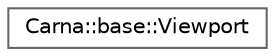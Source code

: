 digraph "Graphical Class Hierarchy"
{
 // LATEX_PDF_SIZE
  bgcolor="transparent";
  edge [fontname=Helvetica,fontsize=10,labelfontname=Helvetica,labelfontsize=10];
  node [fontname=Helvetica,fontsize=10,shape=box,height=0.2,width=0.4];
  rankdir="LR";
  Node0 [id="Node000000",label="Carna::base::Viewport",height=0.2,width=0.4,color="grey40", fillcolor="white", style="filled",URL="$classCarna_1_1base_1_1Viewport.html",tooltip="Defines a rendering viewport. The viewport is a property of the current OpenGL context."];
}
